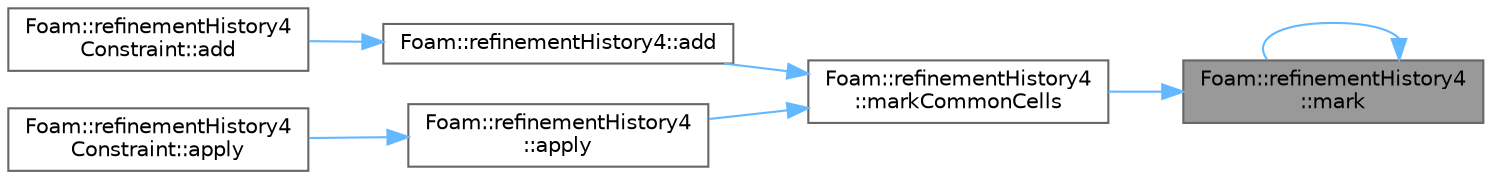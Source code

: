 digraph "Foam::refinementHistory4::mark"
{
 // LATEX_PDF_SIZE
  bgcolor="transparent";
  edge [fontname=Helvetica,fontsize=10,labelfontname=Helvetica,labelfontsize=10];
  node [fontname=Helvetica,fontsize=10,shape=box,height=0.2,width=0.4];
  rankdir="RL";
  Node1 [id="Node000001",label="Foam::refinementHistory4\l::mark",height=0.2,width=0.4,color="gray40", fillcolor="grey60", style="filled", fontcolor="black",tooltip=" "];
  Node1 -> Node1 [id="edge1_Node000001_Node000001",dir="back",color="steelblue1",style="solid",tooltip=" "];
  Node1 -> Node2 [id="edge2_Node000001_Node000002",dir="back",color="steelblue1",style="solid",tooltip=" "];
  Node2 [id="Node000002",label="Foam::refinementHistory4\l::markCommonCells",height=0.2,width=0.4,color="grey40", fillcolor="white", style="filled",URL="$classFoam_1_1refinementHistory4.html#a1e1622b373ed13946cab67446b177411",tooltip=" "];
  Node2 -> Node3 [id="edge3_Node000002_Node000003",dir="back",color="steelblue1",style="solid",tooltip=" "];
  Node3 [id="Node000003",label="Foam::refinementHistory4::add",height=0.2,width=0.4,color="grey40", fillcolor="white", style="filled",URL="$classFoam_1_1refinementHistory4.html#a1cea1588a4ec11ca25e3298d400c2eb1",tooltip=" "];
  Node3 -> Node4 [id="edge4_Node000003_Node000004",dir="back",color="steelblue1",style="solid",tooltip=" "];
  Node4 [id="Node000004",label="Foam::refinementHistory4\lConstraint::add",height=0.2,width=0.4,color="grey40", fillcolor="white", style="filled",URL="$classFoam_1_1refinementHistory4Constraint.html#a33c85e79ae6300e7f9578188d3f356e2",tooltip=" "];
  Node2 -> Node5 [id="edge5_Node000002_Node000005",dir="back",color="steelblue1",style="solid",tooltip=" "];
  Node5 [id="Node000005",label="Foam::refinementHistory4\l::apply",height=0.2,width=0.4,color="grey40", fillcolor="white", style="filled",URL="$classFoam_1_1refinementHistory4.html#ac46b7ce994f28194874ad4bb351d9f43",tooltip=" "];
  Node5 -> Node6 [id="edge6_Node000005_Node000006",dir="back",color="steelblue1",style="solid",tooltip=" "];
  Node6 [id="Node000006",label="Foam::refinementHistory4\lConstraint::apply",height=0.2,width=0.4,color="grey40", fillcolor="white", style="filled",URL="$classFoam_1_1refinementHistory4Constraint.html#a400ed17f26d19e2729516ac3154bf736",tooltip=" "];
}
